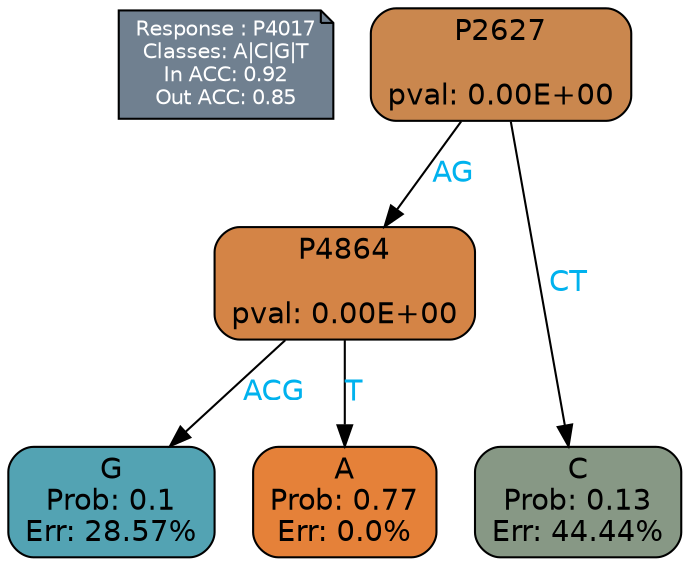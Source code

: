 digraph Tree {
node [shape=box, style="filled, rounded", color="black", fontname=helvetica] ;
graph [ranksep=equally, splines=polylines, bgcolor=transparent, dpi=600] ;
edge [fontname=helvetica] ;
LEGEND [label="Response : P4017
Classes: A|C|G|T
In ACC: 0.92
Out ACC: 0.85
",shape=note,align=left,style=filled,fillcolor="slategray",fontcolor="white",fontsize=10];1 [label="P2627

pval: 0.00E+00", fillcolor="#ca874e"] ;
2 [label="P4864

pval: 0.00E+00", fillcolor="#d48446"] ;
3 [label="G
Prob: 0.1
Err: 28.57%", fillcolor="#53a3b3"] ;
4 [label="A
Prob: 0.77
Err: 0.0%", fillcolor="#e58139"] ;
5 [label="C
Prob: 0.13
Err: 44.44%", fillcolor="#879885"] ;
1 -> 2 [label="AG",fontcolor=deepskyblue2] ;
1 -> 5 [label="CT",fontcolor=deepskyblue2] ;
2 -> 3 [label="ACG",fontcolor=deepskyblue2] ;
2 -> 4 [label="T",fontcolor=deepskyblue2] ;
{rank = same; 3;4;5;}{rank = same; LEGEND;1;}}